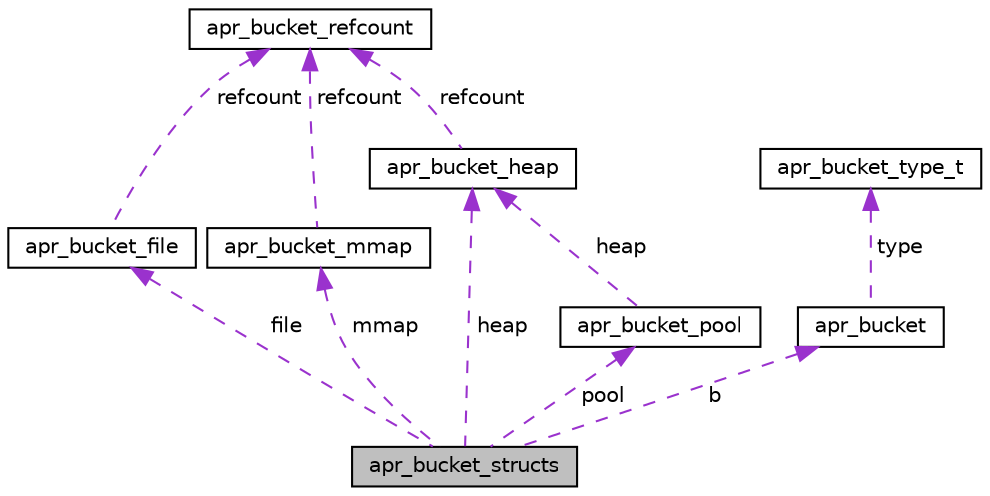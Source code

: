 digraph "apr_bucket_structs"
{
 // LATEX_PDF_SIZE
  edge [fontname="Helvetica",fontsize="10",labelfontname="Helvetica",labelfontsize="10"];
  node [fontname="Helvetica",fontsize="10",shape=record];
  Node1 [label="apr_bucket_structs",height=0.2,width=0.4,color="black", fillcolor="grey75", style="filled", fontcolor="black",tooltip=" "];
  Node2 -> Node1 [dir="back",color="darkorchid3",fontsize="10",style="dashed",label=" file" ,fontname="Helvetica"];
  Node2 [label="apr_bucket_file",height=0.2,width=0.4,color="black", fillcolor="white", style="filled",URL="$structapr__bucket__file.html",tooltip=" "];
  Node3 -> Node2 [dir="back",color="darkorchid3",fontsize="10",style="dashed",label=" refcount" ,fontname="Helvetica"];
  Node3 [label="apr_bucket_refcount",height=0.2,width=0.4,color="black", fillcolor="white", style="filled",URL="$structapr__bucket__refcount.html",tooltip=" "];
  Node4 -> Node1 [dir="back",color="darkorchid3",fontsize="10",style="dashed",label=" mmap" ,fontname="Helvetica"];
  Node4 [label="apr_bucket_mmap",height=0.2,width=0.4,color="black", fillcolor="white", style="filled",URL="$structapr__bucket__mmap.html",tooltip=" "];
  Node3 -> Node4 [dir="back",color="darkorchid3",fontsize="10",style="dashed",label=" refcount" ,fontname="Helvetica"];
  Node5 -> Node1 [dir="back",color="darkorchid3",fontsize="10",style="dashed",label=" pool" ,fontname="Helvetica"];
  Node5 [label="apr_bucket_pool",height=0.2,width=0.4,color="black", fillcolor="white", style="filled",URL="$structapr__bucket__pool.html",tooltip=" "];
  Node6 -> Node5 [dir="back",color="darkorchid3",fontsize="10",style="dashed",label=" heap" ,fontname="Helvetica"];
  Node6 [label="apr_bucket_heap",height=0.2,width=0.4,color="black", fillcolor="white", style="filled",URL="$structapr__bucket__heap.html",tooltip=" "];
  Node3 -> Node6 [dir="back",color="darkorchid3",fontsize="10",style="dashed",label=" refcount" ,fontname="Helvetica"];
  Node6 -> Node1 [dir="back",color="darkorchid3",fontsize="10",style="dashed",label=" heap" ,fontname="Helvetica"];
  Node7 -> Node1 [dir="back",color="darkorchid3",fontsize="10",style="dashed",label=" b" ,fontname="Helvetica"];
  Node7 [label="apr_bucket",height=0.2,width=0.4,color="black", fillcolor="white", style="filled",URL="$structapr__bucket.html",tooltip=" "];
  Node8 -> Node7 [dir="back",color="darkorchid3",fontsize="10",style="dashed",label=" type" ,fontname="Helvetica"];
  Node8 [label="apr_bucket_type_t",height=0.2,width=0.4,color="black", fillcolor="white", style="filled",URL="$structapr__bucket__type__t.html",tooltip=" "];
}
